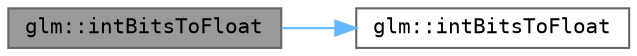 digraph "glm::intBitsToFloat"
{
 // LATEX_PDF_SIZE
  bgcolor="transparent";
  edge [fontname=Terminal,fontsize=10,labelfontname=Helvetica,labelfontsize=10];
  node [fontname=Terminal,fontsize=10,shape=box,height=0.2,width=0.4];
  rankdir="LR";
  Node1 [label="glm::intBitsToFloat",height=0.2,width=0.4,color="gray40", fillcolor="grey60", style="filled", fontcolor="black",tooltip=" "];
  Node1 -> Node2 [color="steelblue1",style="solid"];
  Node2 [label="glm::intBitsToFloat",height=0.2,width=0.4,color="grey40", fillcolor="white", style="filled",URL="$group__core__func__common.html#ga5b7b33f0eb5a41f3bf47003bbbdc5128",tooltip=" "];
}
